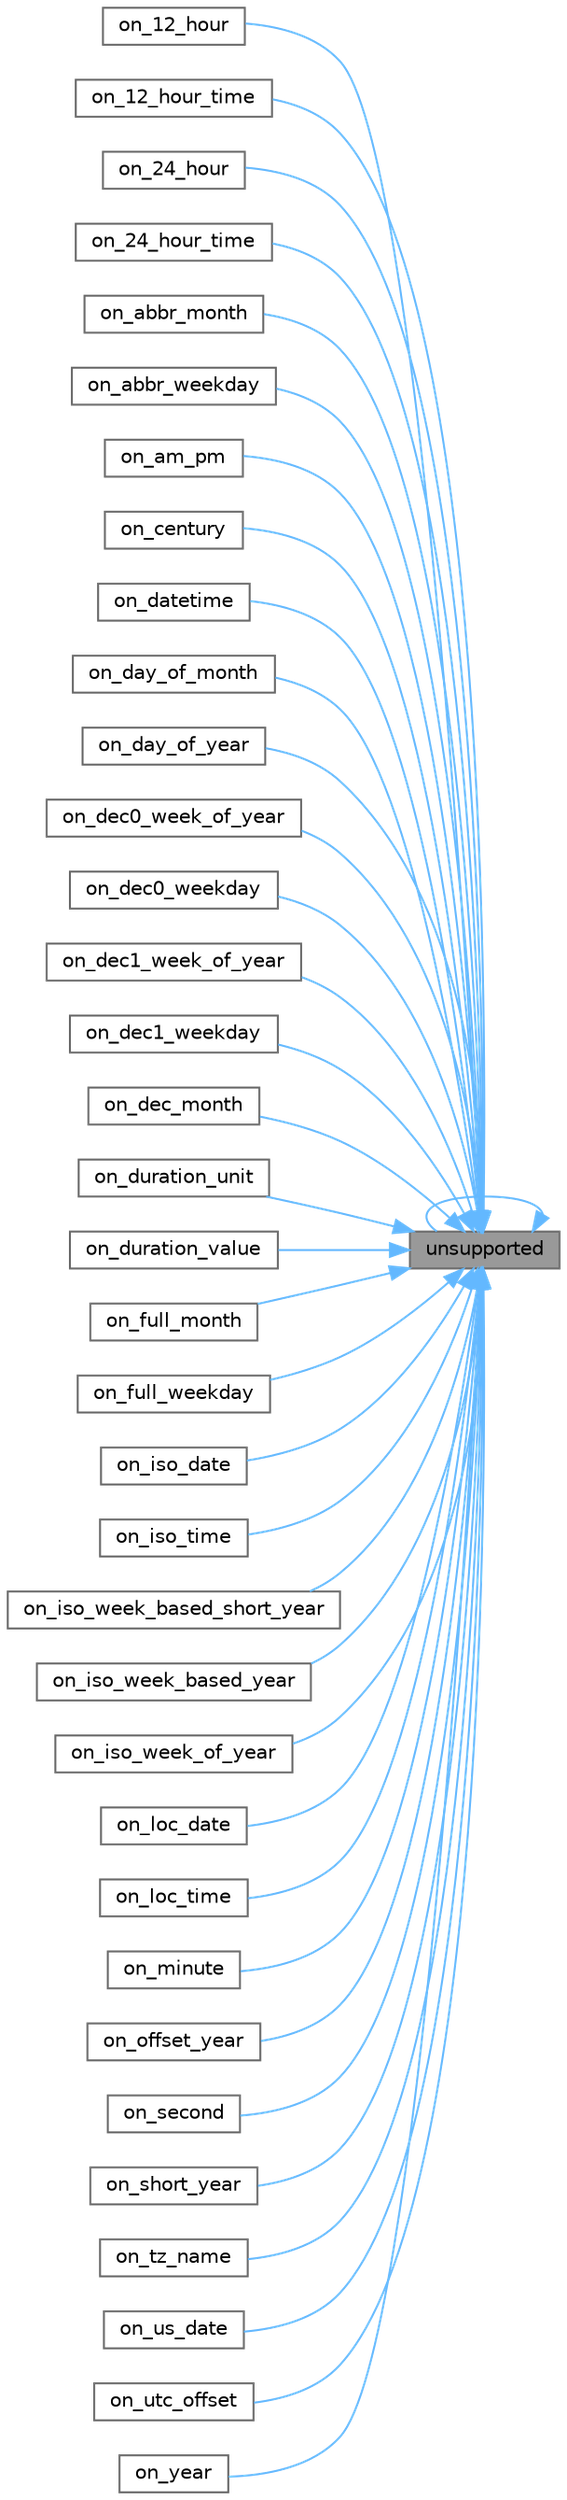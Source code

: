 digraph "unsupported"
{
 // LATEX_PDF_SIZE
  bgcolor="transparent";
  edge [fontname=Helvetica,fontsize=10,labelfontname=Helvetica,labelfontsize=10];
  node [fontname=Helvetica,fontsize=10,shape=box,height=0.2,width=0.4];
  rankdir="RL";
  Node1 [id="Node000001",label="unsupported",height=0.2,width=0.4,color="gray40", fillcolor="grey60", style="filled", fontcolor="black",tooltip=" "];
  Node1 -> Node2 [id="edge1_Node000001_Node000002",dir="back",color="steelblue1",style="solid",tooltip=" "];
  Node2 [id="Node000002",label="on_12_hour",height=0.2,width=0.4,color="grey40", fillcolor="white", style="filled",URL="$structdetail_1_1null__chrono__spec__handler.html#a095c774cac02d29aaf54c1f3cbdb99e3",tooltip=" "];
  Node1 -> Node3 [id="edge2_Node000001_Node000003",dir="back",color="steelblue1",style="solid",tooltip=" "];
  Node3 [id="Node000003",label="on_12_hour_time",height=0.2,width=0.4,color="grey40", fillcolor="white", style="filled",URL="$structdetail_1_1null__chrono__spec__handler.html#a57c447bb5d98969ef63088281bae50a0",tooltip=" "];
  Node1 -> Node4 [id="edge3_Node000001_Node000004",dir="back",color="steelblue1",style="solid",tooltip=" "];
  Node4 [id="Node000004",label="on_24_hour",height=0.2,width=0.4,color="grey40", fillcolor="white", style="filled",URL="$structdetail_1_1null__chrono__spec__handler.html#a0f7278a69884af40aa1e09209ca266a8",tooltip=" "];
  Node1 -> Node5 [id="edge4_Node000001_Node000005",dir="back",color="steelblue1",style="solid",tooltip=" "];
  Node5 [id="Node000005",label="on_24_hour_time",height=0.2,width=0.4,color="grey40", fillcolor="white", style="filled",URL="$structdetail_1_1null__chrono__spec__handler.html#a0b764b8cd9435df6546df6d27d30318a",tooltip=" "];
  Node1 -> Node6 [id="edge5_Node000001_Node000006",dir="back",color="steelblue1",style="solid",tooltip=" "];
  Node6 [id="Node000006",label="on_abbr_month",height=0.2,width=0.4,color="grey40", fillcolor="white", style="filled",URL="$structdetail_1_1null__chrono__spec__handler.html#a1ba2742fb39b1bc2399541a1e4180a33",tooltip=" "];
  Node1 -> Node7 [id="edge6_Node000001_Node000007",dir="back",color="steelblue1",style="solid",tooltip=" "];
  Node7 [id="Node000007",label="on_abbr_weekday",height=0.2,width=0.4,color="grey40", fillcolor="white", style="filled",URL="$structdetail_1_1null__chrono__spec__handler.html#a3049fc046115a4c689bf10f0b240de8e",tooltip=" "];
  Node1 -> Node8 [id="edge7_Node000001_Node000008",dir="back",color="steelblue1",style="solid",tooltip=" "];
  Node8 [id="Node000008",label="on_am_pm",height=0.2,width=0.4,color="grey40", fillcolor="white", style="filled",URL="$structdetail_1_1null__chrono__spec__handler.html#ac0beec3a398df5b4b842fa0c073c74a5",tooltip=" "];
  Node1 -> Node9 [id="edge8_Node000001_Node000009",dir="back",color="steelblue1",style="solid",tooltip=" "];
  Node9 [id="Node000009",label="on_century",height=0.2,width=0.4,color="grey40", fillcolor="white", style="filled",URL="$structdetail_1_1null__chrono__spec__handler.html#a3f48c1e717a10f0bc78bac269e948999",tooltip=" "];
  Node1 -> Node10 [id="edge9_Node000001_Node000010",dir="back",color="steelblue1",style="solid",tooltip=" "];
  Node10 [id="Node000010",label="on_datetime",height=0.2,width=0.4,color="grey40", fillcolor="white", style="filled",URL="$structdetail_1_1null__chrono__spec__handler.html#a5456157dba3ba612f41c394a93d977c0",tooltip=" "];
  Node1 -> Node11 [id="edge10_Node000001_Node000011",dir="back",color="steelblue1",style="solid",tooltip=" "];
  Node11 [id="Node000011",label="on_day_of_month",height=0.2,width=0.4,color="grey40", fillcolor="white", style="filled",URL="$structdetail_1_1null__chrono__spec__handler.html#a5accec4e9011e5b0f70513dbbbab1793",tooltip=" "];
  Node1 -> Node12 [id="edge11_Node000001_Node000012",dir="back",color="steelblue1",style="solid",tooltip=" "];
  Node12 [id="Node000012",label="on_day_of_year",height=0.2,width=0.4,color="grey40", fillcolor="white", style="filled",URL="$structdetail_1_1null__chrono__spec__handler.html#a98eed60adf9fb441728ac2aa9d18111f",tooltip=" "];
  Node1 -> Node13 [id="edge12_Node000001_Node000013",dir="back",color="steelblue1",style="solid",tooltip=" "];
  Node13 [id="Node000013",label="on_dec0_week_of_year",height=0.2,width=0.4,color="grey40", fillcolor="white", style="filled",URL="$structdetail_1_1null__chrono__spec__handler.html#a3043a4a98b55095cf772de4923be395c",tooltip=" "];
  Node1 -> Node14 [id="edge13_Node000001_Node000014",dir="back",color="steelblue1",style="solid",tooltip=" "];
  Node14 [id="Node000014",label="on_dec0_weekday",height=0.2,width=0.4,color="grey40", fillcolor="white", style="filled",URL="$structdetail_1_1null__chrono__spec__handler.html#aa120269369276f534ba6b1caa08ef680",tooltip=" "];
  Node1 -> Node15 [id="edge14_Node000001_Node000015",dir="back",color="steelblue1",style="solid",tooltip=" "];
  Node15 [id="Node000015",label="on_dec1_week_of_year",height=0.2,width=0.4,color="grey40", fillcolor="white", style="filled",URL="$structdetail_1_1null__chrono__spec__handler.html#ad8e89e34e4886cee04d2f3dc4b9219c6",tooltip=" "];
  Node1 -> Node16 [id="edge15_Node000001_Node000016",dir="back",color="steelblue1",style="solid",tooltip=" "];
  Node16 [id="Node000016",label="on_dec1_weekday",height=0.2,width=0.4,color="grey40", fillcolor="white", style="filled",URL="$structdetail_1_1null__chrono__spec__handler.html#a3ba943a5db82d9e595d545cfc5760249",tooltip=" "];
  Node1 -> Node17 [id="edge16_Node000001_Node000017",dir="back",color="steelblue1",style="solid",tooltip=" "];
  Node17 [id="Node000017",label="on_dec_month",height=0.2,width=0.4,color="grey40", fillcolor="white", style="filled",URL="$structdetail_1_1null__chrono__spec__handler.html#a741d3e3668946fcf2293bf5ead87c6dd",tooltip=" "];
  Node1 -> Node18 [id="edge17_Node000001_Node000018",dir="back",color="steelblue1",style="solid",tooltip=" "];
  Node18 [id="Node000018",label="on_duration_unit",height=0.2,width=0.4,color="grey40", fillcolor="white", style="filled",URL="$structdetail_1_1null__chrono__spec__handler.html#a1858b6f419f0aebafb99f5263bc95ba2",tooltip=" "];
  Node1 -> Node19 [id="edge18_Node000001_Node000019",dir="back",color="steelblue1",style="solid",tooltip=" "];
  Node19 [id="Node000019",label="on_duration_value",height=0.2,width=0.4,color="grey40", fillcolor="white", style="filled",URL="$structdetail_1_1null__chrono__spec__handler.html#a13ff3f7115614dd4aa7a35288216ee46",tooltip=" "];
  Node1 -> Node20 [id="edge19_Node000001_Node000020",dir="back",color="steelblue1",style="solid",tooltip=" "];
  Node20 [id="Node000020",label="on_full_month",height=0.2,width=0.4,color="grey40", fillcolor="white", style="filled",URL="$structdetail_1_1null__chrono__spec__handler.html#abcdb0a6ce62cf77d86a7554d00a030f0",tooltip=" "];
  Node1 -> Node21 [id="edge20_Node000001_Node000021",dir="back",color="steelblue1",style="solid",tooltip=" "];
  Node21 [id="Node000021",label="on_full_weekday",height=0.2,width=0.4,color="grey40", fillcolor="white", style="filled",URL="$structdetail_1_1null__chrono__spec__handler.html#a42aaf488b1aa60ae9f9b1c17d269f758",tooltip=" "];
  Node1 -> Node22 [id="edge21_Node000001_Node000022",dir="back",color="steelblue1",style="solid",tooltip=" "];
  Node22 [id="Node000022",label="on_iso_date",height=0.2,width=0.4,color="grey40", fillcolor="white", style="filled",URL="$structdetail_1_1null__chrono__spec__handler.html#aa06b6f0e914a41aa11a6ed0e9ca33587",tooltip=" "];
  Node1 -> Node23 [id="edge22_Node000001_Node000023",dir="back",color="steelblue1",style="solid",tooltip=" "];
  Node23 [id="Node000023",label="on_iso_time",height=0.2,width=0.4,color="grey40", fillcolor="white", style="filled",URL="$structdetail_1_1null__chrono__spec__handler.html#a155a762060ede392c14f89cf2eeb0a52",tooltip=" "];
  Node1 -> Node24 [id="edge23_Node000001_Node000024",dir="back",color="steelblue1",style="solid",tooltip=" "];
  Node24 [id="Node000024",label="on_iso_week_based_short_year",height=0.2,width=0.4,color="grey40", fillcolor="white", style="filled",URL="$structdetail_1_1null__chrono__spec__handler.html#a56efb3755a5b81bc623c35a7261fcdd6",tooltip=" "];
  Node1 -> Node25 [id="edge24_Node000001_Node000025",dir="back",color="steelblue1",style="solid",tooltip=" "];
  Node25 [id="Node000025",label="on_iso_week_based_year",height=0.2,width=0.4,color="grey40", fillcolor="white", style="filled",URL="$structdetail_1_1null__chrono__spec__handler.html#a6715189b770b680d49db3ab0001b79bc",tooltip=" "];
  Node1 -> Node26 [id="edge25_Node000001_Node000026",dir="back",color="steelblue1",style="solid",tooltip=" "];
  Node26 [id="Node000026",label="on_iso_week_of_year",height=0.2,width=0.4,color="grey40", fillcolor="white", style="filled",URL="$structdetail_1_1null__chrono__spec__handler.html#a29438ceb100df8fc4539c6e838eab865",tooltip=" "];
  Node1 -> Node27 [id="edge26_Node000001_Node000027",dir="back",color="steelblue1",style="solid",tooltip=" "];
  Node27 [id="Node000027",label="on_loc_date",height=0.2,width=0.4,color="grey40", fillcolor="white", style="filled",URL="$structdetail_1_1null__chrono__spec__handler.html#a46f52b61de338d58b5b905459f742257",tooltip=" "];
  Node1 -> Node28 [id="edge27_Node000001_Node000028",dir="back",color="steelblue1",style="solid",tooltip=" "];
  Node28 [id="Node000028",label="on_loc_time",height=0.2,width=0.4,color="grey40", fillcolor="white", style="filled",URL="$structdetail_1_1null__chrono__spec__handler.html#afb7e7a2d9526ab48be907687541b80ff",tooltip=" "];
  Node1 -> Node29 [id="edge28_Node000001_Node000029",dir="back",color="steelblue1",style="solid",tooltip=" "];
  Node29 [id="Node000029",label="on_minute",height=0.2,width=0.4,color="grey40", fillcolor="white", style="filled",URL="$structdetail_1_1null__chrono__spec__handler.html#a065413902336e53b825da025f980a46f",tooltip=" "];
  Node1 -> Node30 [id="edge29_Node000001_Node000030",dir="back",color="steelblue1",style="solid",tooltip=" "];
  Node30 [id="Node000030",label="on_offset_year",height=0.2,width=0.4,color="grey40", fillcolor="white", style="filled",URL="$structdetail_1_1null__chrono__spec__handler.html#a6e808b3cc778e396bcc560c9e777b10e",tooltip=" "];
  Node1 -> Node31 [id="edge30_Node000001_Node000031",dir="back",color="steelblue1",style="solid",tooltip=" "];
  Node31 [id="Node000031",label="on_second",height=0.2,width=0.4,color="grey40", fillcolor="white", style="filled",URL="$structdetail_1_1null__chrono__spec__handler.html#aba14bddd85fb9d04d29ceac29d9b5f66",tooltip=" "];
  Node1 -> Node32 [id="edge31_Node000001_Node000032",dir="back",color="steelblue1",style="solid",tooltip=" "];
  Node32 [id="Node000032",label="on_short_year",height=0.2,width=0.4,color="grey40", fillcolor="white", style="filled",URL="$structdetail_1_1null__chrono__spec__handler.html#a5675b932eac1827de8c2a3197e10fe05",tooltip=" "];
  Node1 -> Node33 [id="edge32_Node000001_Node000033",dir="back",color="steelblue1",style="solid",tooltip=" "];
  Node33 [id="Node000033",label="on_tz_name",height=0.2,width=0.4,color="grey40", fillcolor="white", style="filled",URL="$structdetail_1_1null__chrono__spec__handler.html#a54786ffb30133e68ea02f8d1db791182",tooltip=" "];
  Node1 -> Node34 [id="edge33_Node000001_Node000034",dir="back",color="steelblue1",style="solid",tooltip=" "];
  Node34 [id="Node000034",label="on_us_date",height=0.2,width=0.4,color="grey40", fillcolor="white", style="filled",URL="$structdetail_1_1null__chrono__spec__handler.html#aa26014c71b18416bc2c60867b40b1a2d",tooltip=" "];
  Node1 -> Node35 [id="edge34_Node000001_Node000035",dir="back",color="steelblue1",style="solid",tooltip=" "];
  Node35 [id="Node000035",label="on_utc_offset",height=0.2,width=0.4,color="grey40", fillcolor="white", style="filled",URL="$structdetail_1_1null__chrono__spec__handler.html#a5debcece33d1b47f93641518c5bb8a7c",tooltip=" "];
  Node1 -> Node36 [id="edge35_Node000001_Node000036",dir="back",color="steelblue1",style="solid",tooltip=" "];
  Node36 [id="Node000036",label="on_year",height=0.2,width=0.4,color="grey40", fillcolor="white", style="filled",URL="$structdetail_1_1null__chrono__spec__handler.html#a5e29205160de3cb9d1dbe6145125bd23",tooltip=" "];
  Node1 -> Node1 [id="edge36_Node000001_Node000001",dir="back",color="steelblue1",style="solid",tooltip=" "];
}
